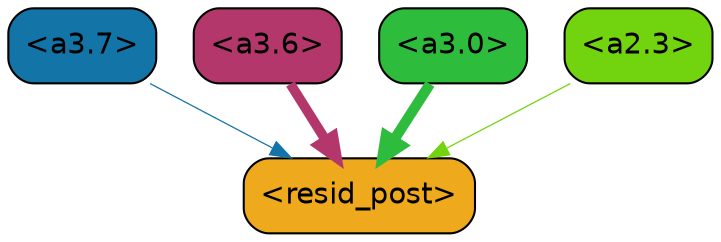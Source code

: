 strict digraph "" {
	graph [bgcolor=transparent,
		layout=dot,
		overlap=false,
		splines=true
	];
	"<a3.7>"	[color=black,
		fillcolor="#1274a7",
		fontname=Helvetica,
		shape=box,
		style="filled, rounded"];
	"<resid_post>"	[color=black,
		fillcolor="#eea91c",
		fontname=Helvetica,
		shape=box,
		style="filled, rounded"];
	"<a3.7>" -> "<resid_post>"	[color="#1274a7",
		penwidth=0.6];
	"<a3.6>"	[color=black,
		fillcolor="#b4376c",
		fontname=Helvetica,
		shape=box,
		style="filled, rounded"];
	"<a3.6>" -> "<resid_post>"	[color="#b4376c",
		penwidth=4.749041676521301];
	"<a3.0>"	[color=black,
		fillcolor="#2ebc3d",
		fontname=Helvetica,
		shape=box,
		style="filled, rounded"];
	"<a3.0>" -> "<resid_post>"	[color="#2ebc3d",
		penwidth=5.004215121269226];
	"<a2.3>"	[color=black,
		fillcolor="#72d40f",
		fontname=Helvetica,
		shape=box,
		style="filled, rounded"];
	"<a2.3>" -> "<resid_post>"	[color="#72d40f",
		penwidth=0.6];
}
